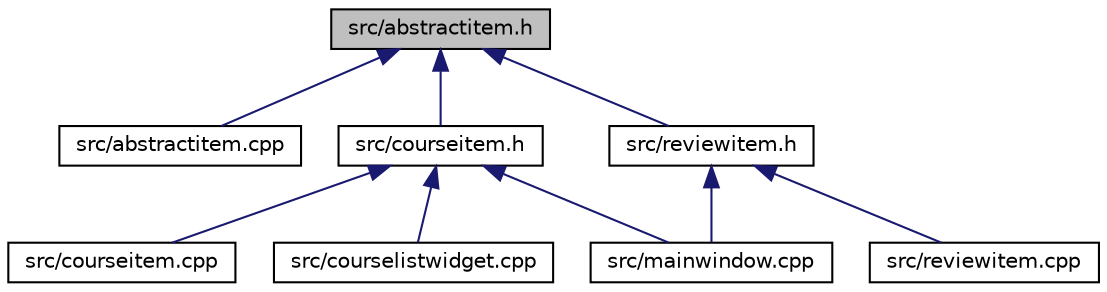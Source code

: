 digraph "src/abstractitem.h"
{
 // LATEX_PDF_SIZE
  edge [fontname="Helvetica",fontsize="10",labelfontname="Helvetica",labelfontsize="10"];
  node [fontname="Helvetica",fontsize="10",shape=record];
  Node1 [label="src/abstractitem.h",height=0.2,width=0.4,color="black", fillcolor="grey75", style="filled", fontcolor="black",tooltip=" "];
  Node1 -> Node2 [dir="back",color="midnightblue",fontsize="10",style="solid"];
  Node2 [label="src/abstractitem.cpp",height=0.2,width=0.4,color="black", fillcolor="white", style="filled",URL="$abstractitem_8cpp.html",tooltip=" "];
  Node1 -> Node3 [dir="back",color="midnightblue",fontsize="10",style="solid"];
  Node3 [label="src/courseitem.h",height=0.2,width=0.4,color="black", fillcolor="white", style="filled",URL="$courseitem_8h.html",tooltip=" "];
  Node3 -> Node4 [dir="back",color="midnightblue",fontsize="10",style="solid"];
  Node4 [label="src/courseitem.cpp",height=0.2,width=0.4,color="black", fillcolor="white", style="filled",URL="$courseitem_8cpp.html",tooltip=" "];
  Node3 -> Node5 [dir="back",color="midnightblue",fontsize="10",style="solid"];
  Node5 [label="src/courselistwidget.cpp",height=0.2,width=0.4,color="black", fillcolor="white", style="filled",URL="$courselistwidget_8cpp.html",tooltip=" "];
  Node3 -> Node6 [dir="back",color="midnightblue",fontsize="10",style="solid"];
  Node6 [label="src/mainwindow.cpp",height=0.2,width=0.4,color="black", fillcolor="white", style="filled",URL="$mainwindow_8cpp.html",tooltip=" "];
  Node1 -> Node7 [dir="back",color="midnightblue",fontsize="10",style="solid"];
  Node7 [label="src/reviewitem.h",height=0.2,width=0.4,color="black", fillcolor="white", style="filled",URL="$reviewitem_8h.html",tooltip=" "];
  Node7 -> Node6 [dir="back",color="midnightblue",fontsize="10",style="solid"];
  Node7 -> Node8 [dir="back",color="midnightblue",fontsize="10",style="solid"];
  Node8 [label="src/reviewitem.cpp",height=0.2,width=0.4,color="black", fillcolor="white", style="filled",URL="$reviewitem_8cpp.html",tooltip=" "];
}

